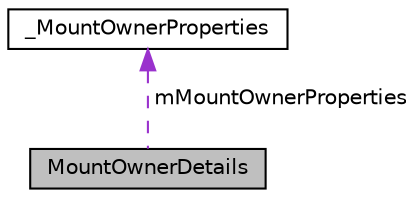 digraph "MountOwnerDetails"
{
 // LATEX_PDF_SIZE
  edge [fontname="Helvetica",fontsize="10",labelfontname="Helvetica",labelfontsize="10"];
  node [fontname="Helvetica",fontsize="10",shape=record];
  Node1 [label="MountOwnerDetails",height=0.2,width=0.4,color="black", fillcolor="grey75", style="filled", fontcolor="black",tooltip="Class that represents mount ownership and whether to apply recursively."];
  Node2 -> Node1 [dir="back",color="darkorchid3",fontsize="10",style="dashed",label=" mMountOwnerProperties" ,fontname="Helvetica"];
  Node2 [label="_MountOwnerProperties",height=0.2,width=0.4,color="black", fillcolor="white", style="filled",URL="$struct__MountOwnerProperties.html",tooltip="MountOwnerProperties struct used for Storage plugin."];
}
